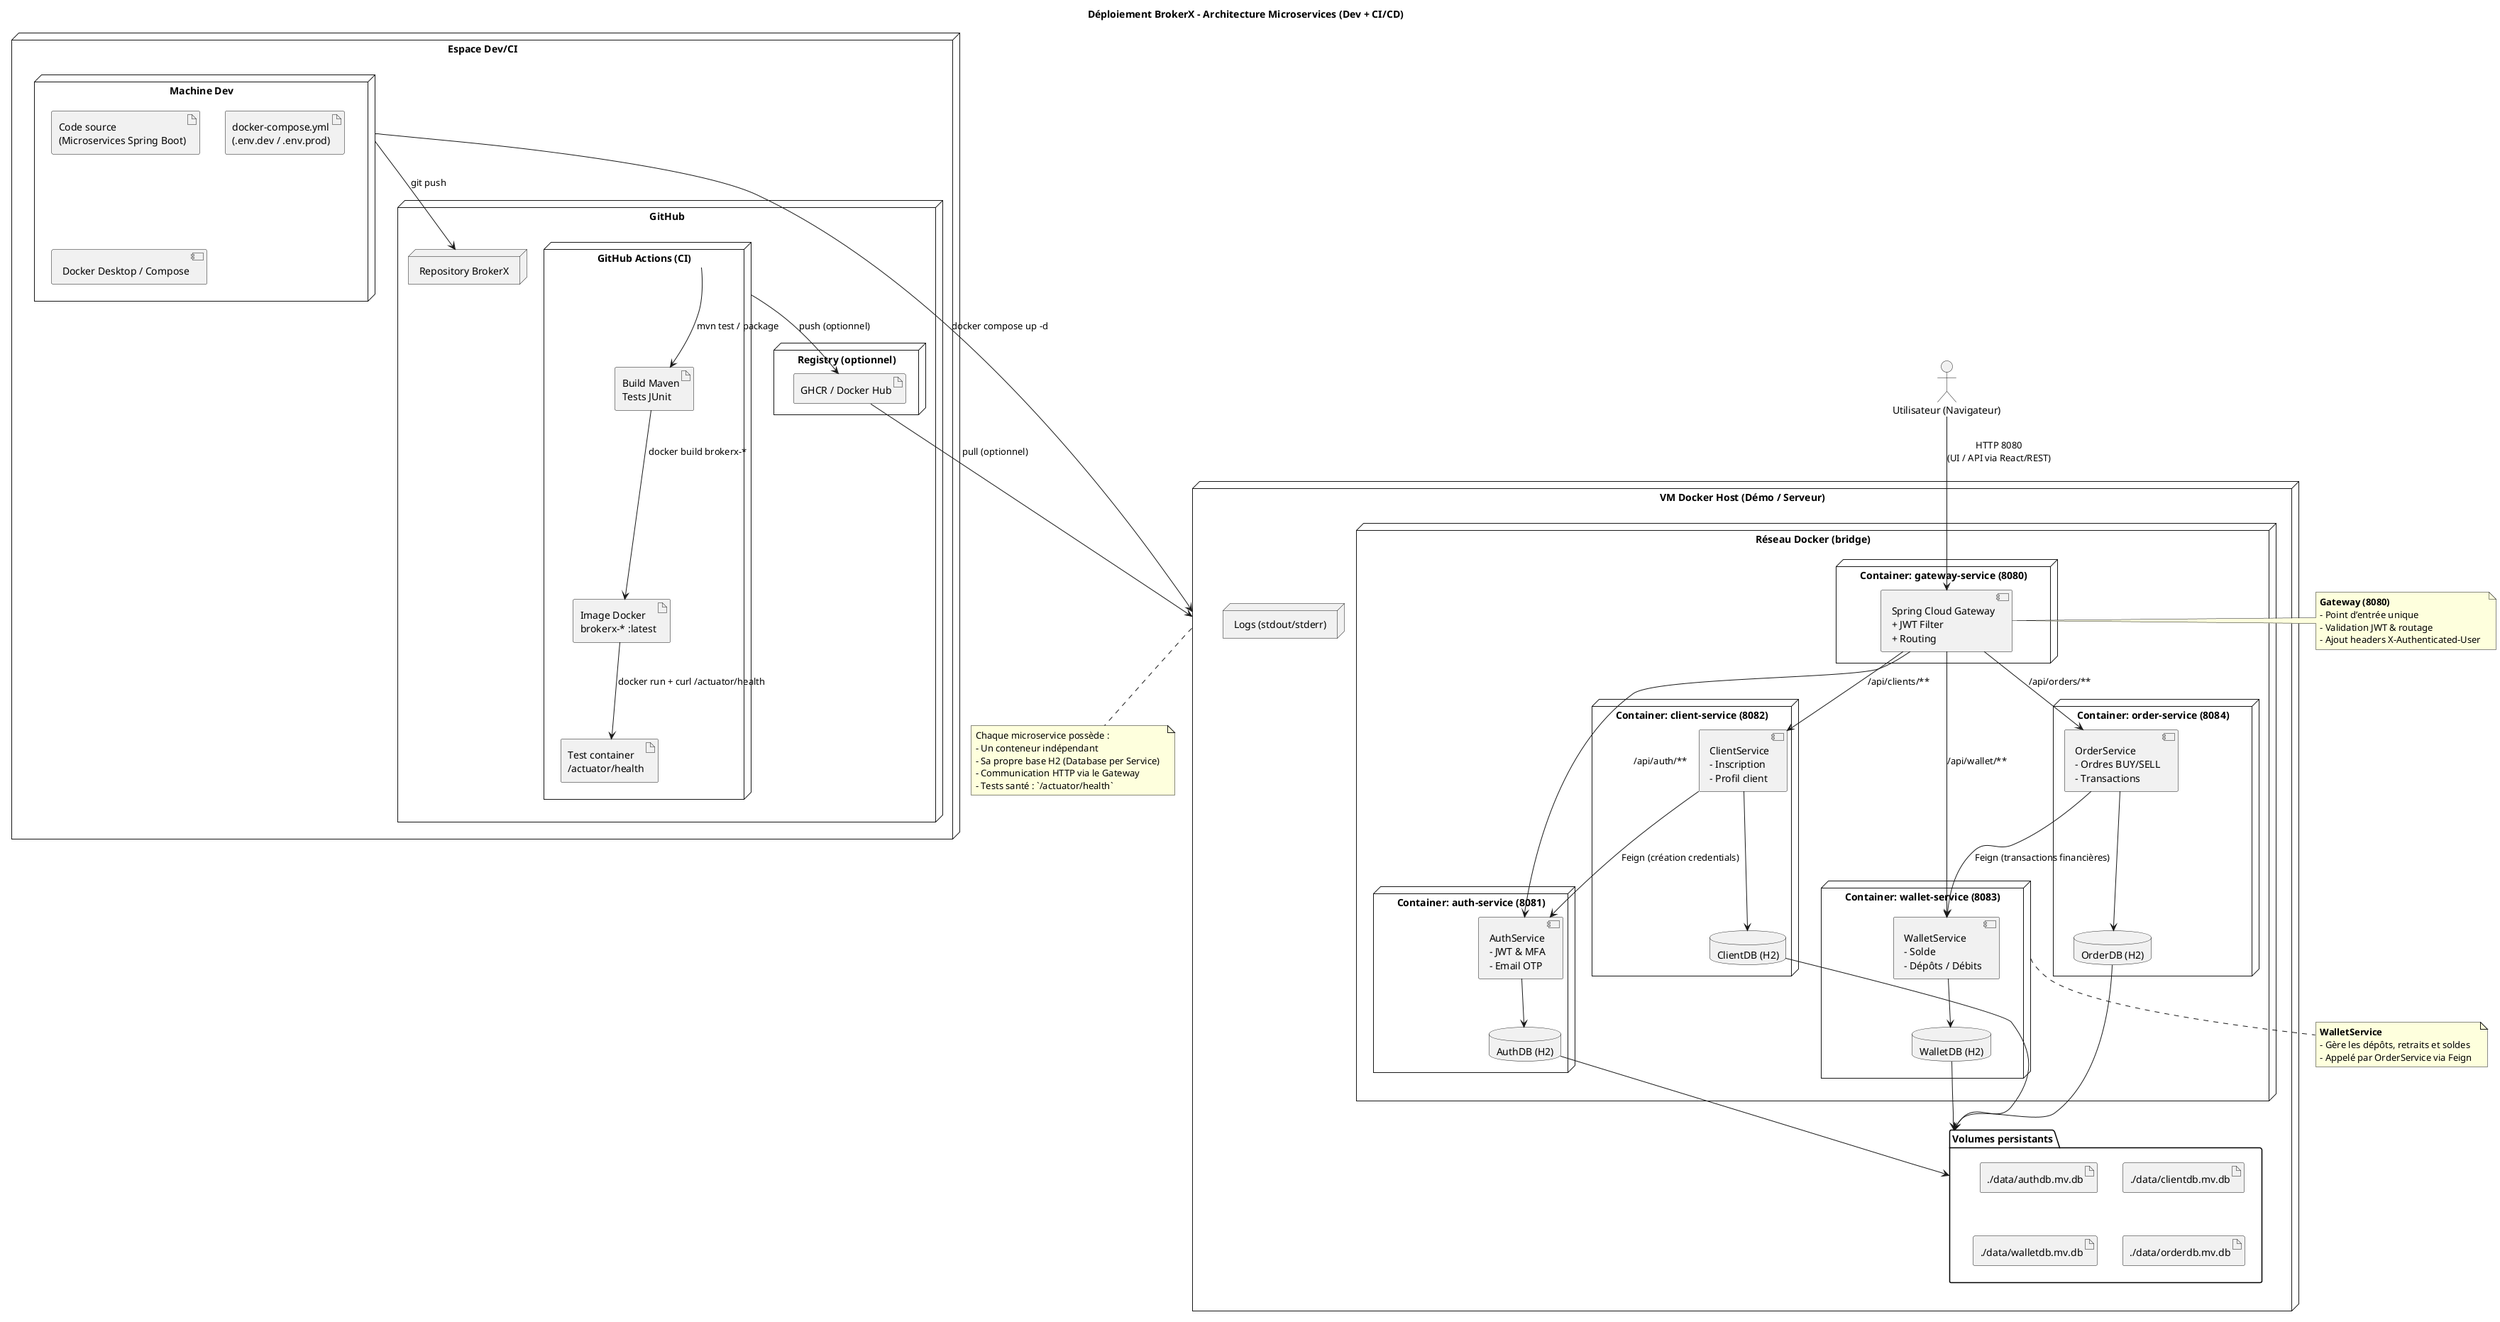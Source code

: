 @startuml
title "Déploiement BrokerX - Architecture Microservices (Dev + CI/CD)"

actor "Utilisateur (Navigateur)" as user

' Zone Dev/CI
node "Espace Dev/CI" as devci {
  node "Machine Dev" as dev {
    artifact "Code source\n(Microservices Spring Boot)" as src
    artifact "docker-compose.yml\n(.env.dev / .env.prod)" as compose
    component "Docker Desktop / Compose" as docker
  }

  node "GitHub" as gh {
    node "Repository BrokerX" as repo
    node "GitHub Actions (CI)" as actions {
      artifact "Build Maven\nTests JUnit" as maven
      artifact "Image Docker\nbrokerx-* :latest" as image
      artifact "Test container\n/actuator/health" as healthcheck
    }
    node "Registry (optionnel)" as reg {
      artifact "GHCR / Docker Hub" as registry
    }
  }
}

' === Environnement d'exécution ===
node "VM Docker Host (Démo / Serveur)" as vm {
  node "Réseau Docker (bridge)" as net {

    ' Gateway
    node "Container: gateway-service (8080)" as gateway {
      component "Spring Cloud Gateway\n+ JWT Filter\n+ Routing" as gw
    }

    ' Auth Service
    node "Container: auth-service (8081)" as auth {
      component "AuthService\n- JWT & MFA\n- Email OTP" as authapp
      database "AuthDB (H2)" as authdb
    }

    ' Client Service
    node "Container: client-service (8082)" as client {
      component "ClientService\n- Inscription\n- Profil client" as clientapp
      database "ClientDB (H2)" as clientdb
    }

    ' Wallet Service
    node "Container: wallet-service (8083)" as wallet {
      component "WalletService\n- Solde\n- Dépôts / Débits" as walletapp
      database "WalletDB (H2)" as walletdb
    }

    ' Order Service
    node "Container: order-service (8084)" as order {
      component "OrderService\n- Ordres BUY/SELL\n- Transactions" as orderapp
      database "OrderDB (H2)" as orderdb
    }
  }

  folder "Volumes persistants" as vol {
    artifact "./data/authdb.mv.db"
    artifact "./data/clientdb.mv.db"
    artifact "./data/walletdb.mv.db"
    artifact "./data/orderdb.mv.db"
  }

  node "Logs (stdout/stderr)" as logs
}

' === Liaisons Utilisateur / Gateway ===
user --> gw : HTTP 8080\n(UI / API via React/REST)
gw --> authapp : /api/auth/**
gw --> clientapp : /api/clients/**
gw --> walletapp : /api/wallet/**
gw --> orderapp : /api/orders/**

' === Communications internes Feign ===
clientapp --> authapp : Feign (création credentials)
orderapp --> walletapp : Feign (transactions financières)

' === Liens DB & Volumes ===
authapp --> authdb
clientapp --> clientdb
walletapp --> walletdb
orderapp --> orderdb
authdb --> vol
clientdb --> vol
walletdb --> vol
orderdb --> vol

' === CI/CD Flow ===
dev --> repo : git push
actions --> maven : mvn test / package
maven --> image : docker build brokerx-*
image --> healthcheck : docker run + curl /actuator/health
actions --> registry : push (optionnel)
registry --> vm : pull (optionnel)
dev --> vm : docker compose up -d

' === Notes explicatives ===
note right of gw
**Gateway (8080)**  
- Point d’entrée unique  
- Validation JWT & routage  
- Ajout headers X-Authenticated-User  
end note

note bottom of wallet
**WalletService**  
- Gère les dépôts, retraits et soldes  
- Appelé par OrderService via Feign  
end note

note bottom of vm
Chaque microservice possède :  
- Un conteneur indépendant  
- Sa propre base H2 (Database per Service)  
- Communication HTTP via le Gateway  
- Tests santé : `/actuator/health`  
end note

@enduml

